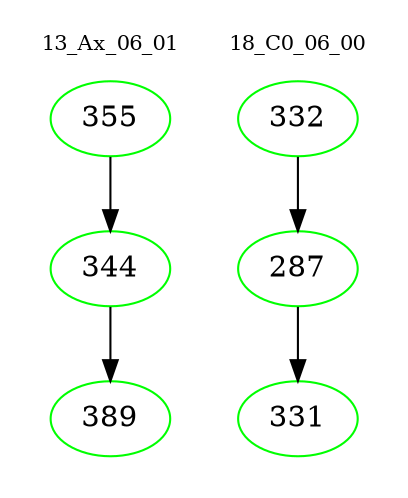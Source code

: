 digraph{
subgraph cluster_0 {
color = white
label = "13_Ax_06_01";
fontsize=10;
T0_355 [label="355", color="green"]
T0_355 -> T0_344 [color="black"]
T0_344 [label="344", color="green"]
T0_344 -> T0_389 [color="black"]
T0_389 [label="389", color="green"]
}
subgraph cluster_1 {
color = white
label = "18_C0_06_00";
fontsize=10;
T1_332 [label="332", color="green"]
T1_332 -> T1_287 [color="black"]
T1_287 [label="287", color="green"]
T1_287 -> T1_331 [color="black"]
T1_331 [label="331", color="green"]
}
}
